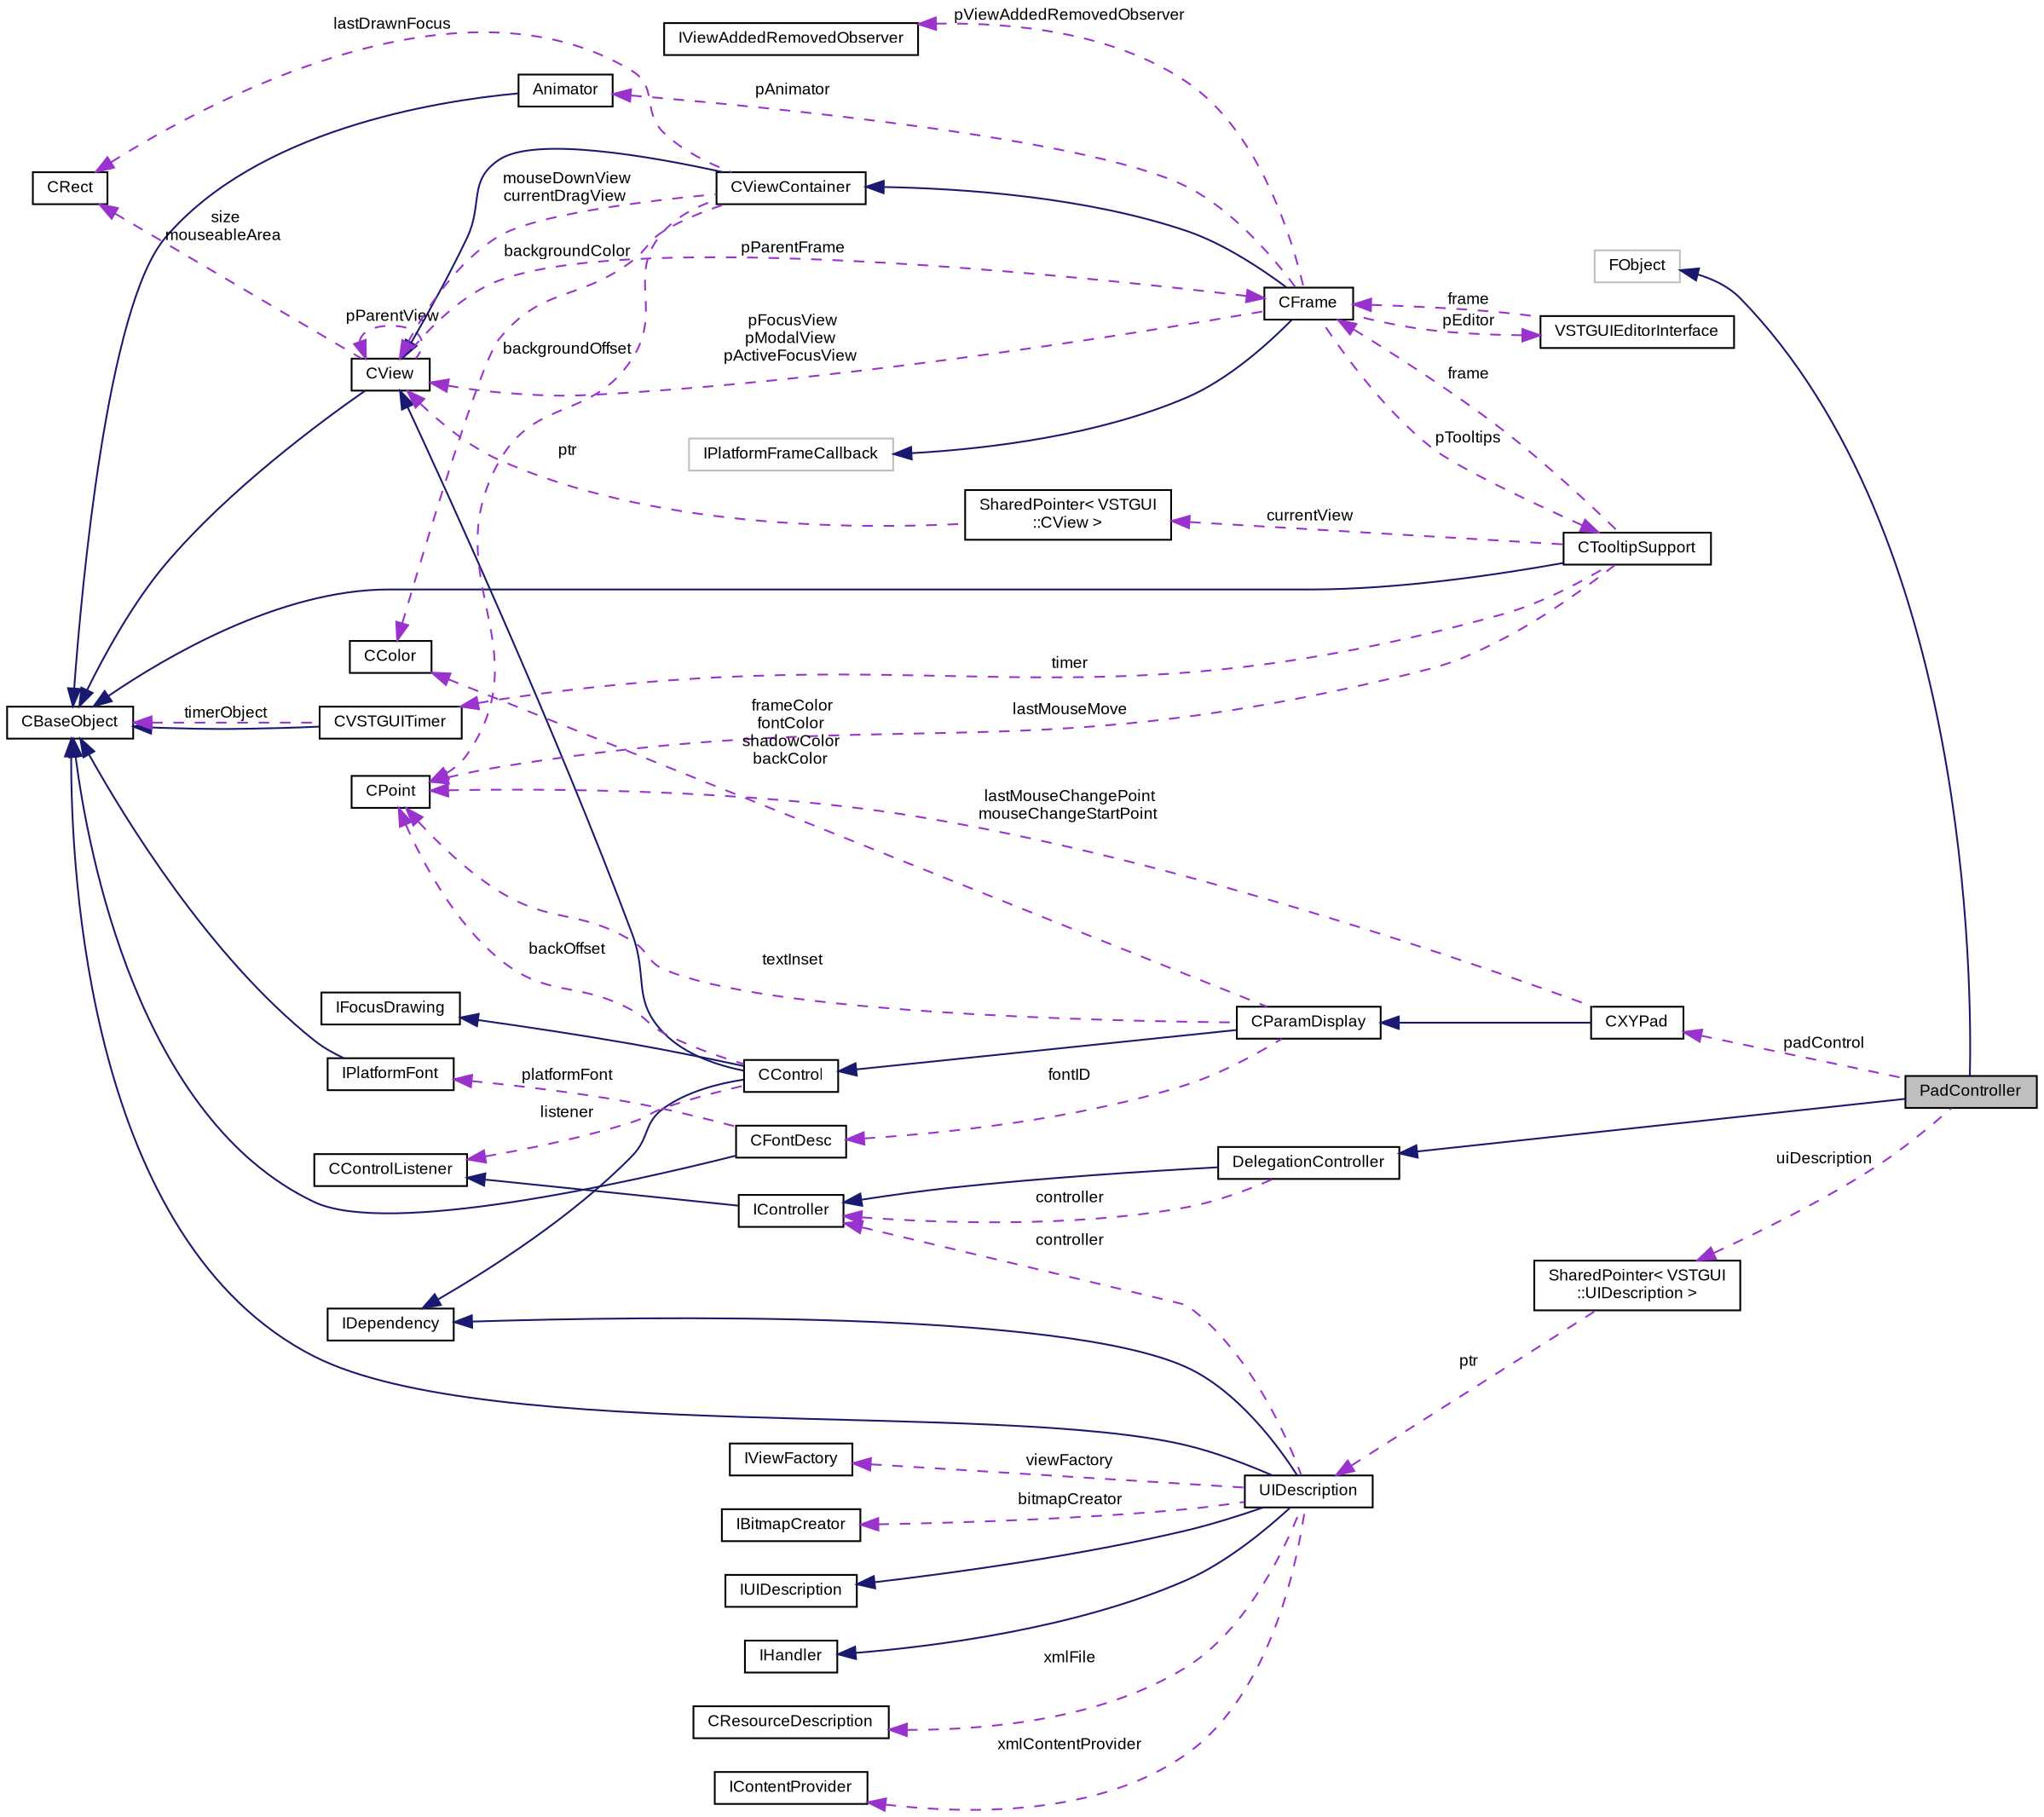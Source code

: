 digraph "PadController"
{
  bgcolor="transparent";
  edge [fontname="Arial",fontsize="9",labelfontname="Arial",labelfontsize="9"];
  node [fontname="Arial",fontsize="9",shape=record];
  rankdir="LR";
  Node1 [label="PadController",height=0.2,width=0.4,color="black", fillcolor="grey75", style="filled" fontcolor="black"];
  Node2 -> Node1 [dir="back",color="midnightblue",fontsize="9",style="solid",fontname="Arial"];
  Node2 [label="FObject",height=0.2,width=0.4,color="grey75"];
  Node3 -> Node1 [dir="back",color="midnightblue",fontsize="9",style="solid",fontname="Arial"];
  Node3 [label="DelegationController",height=0.2,width=0.4,color="black",URL="$class_v_s_t_g_u_i_1_1_delegation_controller.html"];
  Node4 -> Node3 [dir="back",color="midnightblue",fontsize="9",style="solid",fontname="Arial"];
  Node4 [label="IController",height=0.2,width=0.4,color="black",URL="$class_v_s_t_g_u_i_1_1_i_controller.html",tooltip="extension to CControlListener used by UIDescription "];
  Node5 -> Node4 [dir="back",color="midnightblue",fontsize="9",style="solid",fontname="Arial"];
  Node5 [label="CControlListener",height=0.2,width=0.4,color="black",URL="$class_c_control_listener.html"];
  Node4 -> Node3 [dir="back",color="darkorchid3",fontsize="9",style="dashed",label=" controller" ,fontname="Arial"];
  Node6 -> Node1 [dir="back",color="darkorchid3",fontsize="9",style="dashed",label=" padControl" ,fontname="Arial"];
  Node6 [label="CXYPad",height=0.2,width=0.4,color="black",URL="$class_v_s_t_g_u_i_1_1_c_x_y_pad.html"];
  Node7 -> Node6 [dir="back",color="midnightblue",fontsize="9",style="solid",fontname="Arial"];
  Node7 [label="CParamDisplay",height=0.2,width=0.4,color="black",URL="$class_v_s_t_g_u_i_1_1_c_param_display.html",tooltip="a parameter display "];
  Node8 -> Node7 [dir="back",color="midnightblue",fontsize="9",style="solid",fontname="Arial"];
  Node8 [label="CControl",height=0.2,width=0.4,color="black",URL="$class_v_s_t_g_u_i_1_1_c_control.html",tooltip="base class of all VSTGUI controls "];
  Node9 -> Node8 [dir="back",color="midnightblue",fontsize="9",style="solid",fontname="Arial"];
  Node9 [label="CView",height=0.2,width=0.4,color="black",URL="$class_v_s_t_g_u_i_1_1_c_view.html",tooltip="Base Class of all view objects. "];
  Node10 -> Node9 [dir="back",color="midnightblue",fontsize="9",style="solid",fontname="Arial"];
  Node10 [label="CBaseObject",height=0.2,width=0.4,color="black",URL="$class_v_s_t_g_u_i_1_1_c_base_object.html",tooltip="Base Object with reference counter. "];
  Node11 -> Node9 [dir="back",color="darkorchid3",fontsize="9",style="dashed",label=" pParentFrame" ,fontname="Arial"];
  Node11 [label="CFrame",height=0.2,width=0.4,color="black",URL="$class_v_s_t_g_u_i_1_1_c_frame.html",tooltip="The CFrame is the parent container of all views. "];
  Node12 -> Node11 [dir="back",color="midnightblue",fontsize="9",style="solid",fontname="Arial"];
  Node12 [label="CViewContainer",height=0.2,width=0.4,color="black",URL="$class_v_s_t_g_u_i_1_1_c_view_container.html",tooltip="Container Class of CView objects. "];
  Node9 -> Node12 [dir="back",color="midnightblue",fontsize="9",style="solid",fontname="Arial"];
  Node9 -> Node12 [dir="back",color="darkorchid3",fontsize="9",style="dashed",label=" mouseDownView\ncurrentDragView" ,fontname="Arial"];
  Node13 -> Node12 [dir="back",color="darkorchid3",fontsize="9",style="dashed",label=" backgroundOffset" ,fontname="Arial"];
  Node13 [label="CPoint",height=0.2,width=0.4,color="black",URL="$struct_v_s_t_g_u_i_1_1_c_point.html",tooltip="Point structure. "];
  Node14 -> Node12 [dir="back",color="darkorchid3",fontsize="9",style="dashed",label=" backgroundColor" ,fontname="Arial"];
  Node14 [label="CColor",height=0.2,width=0.4,color="black",URL="$struct_v_s_t_g_u_i_1_1_c_color.html",tooltip="RGBA Color structure. "];
  Node15 -> Node12 [dir="back",color="darkorchid3",fontsize="9",style="dashed",label=" lastDrawnFocus" ,fontname="Arial"];
  Node15 [label="CRect",height=0.2,width=0.4,color="black",URL="$struct_v_s_t_g_u_i_1_1_c_rect.html",tooltip="Rect structure. "];
  Node16 -> Node11 [dir="back",color="midnightblue",fontsize="9",style="solid",fontname="Arial"];
  Node16 [label="IPlatformFrameCallback",height=0.2,width=0.4,color="grey75"];
  Node17 -> Node11 [dir="back",color="darkorchid3",fontsize="9",style="dashed",label=" pViewAddedRemovedObserver" ,fontname="Arial"];
  Node17 [label="IViewAddedRemovedObserver",height=0.2,width=0.4,color="black",URL="$class_v_s_t_g_u_i_1_1_i_view_added_removed_observer.html",tooltip="view added removed observer interface for CFrame "];
  Node9 -> Node11 [dir="back",color="darkorchid3",fontsize="9",style="dashed",label=" pFocusView\npModalView\npActiveFocusView" ,fontname="Arial"];
  Node18 -> Node11 [dir="back",color="darkorchid3",fontsize="9",style="dashed",label=" pAnimator" ,fontname="Arial"];
  Node18 [label="Animator",height=0.2,width=0.4,color="black",URL="$class_v_s_t_g_u_i_1_1_animation_1_1_animator.html",tooltip="Animation runner. "];
  Node10 -> Node18 [dir="back",color="midnightblue",fontsize="9",style="solid",fontname="Arial"];
  Node19 -> Node11 [dir="back",color="darkorchid3",fontsize="9",style="dashed",label=" pTooltips" ,fontname="Arial"];
  Node19 [label="CTooltipSupport",height=0.2,width=0.4,color="black",URL="$class_v_s_t_g_u_i_1_1_c_tooltip_support.html",tooltip="Generic Tooltip Support class. "];
  Node10 -> Node19 [dir="back",color="midnightblue",fontsize="9",style="solid",fontname="Arial"];
  Node11 -> Node19 [dir="back",color="darkorchid3",fontsize="9",style="dashed",label=" frame" ,fontname="Arial"];
  Node13 -> Node19 [dir="back",color="darkorchid3",fontsize="9",style="dashed",label=" lastMouseMove" ,fontname="Arial"];
  Node20 -> Node19 [dir="back",color="darkorchid3",fontsize="9",style="dashed",label=" timer" ,fontname="Arial"];
  Node20 [label="CVSTGUITimer",height=0.2,width=0.4,color="black",URL="$class_v_s_t_g_u_i_1_1_c_v_s_t_g_u_i_timer.html",tooltip="A timer class, which posts timer messages to CBaseObjects. "];
  Node10 -> Node20 [dir="back",color="midnightblue",fontsize="9",style="solid",fontname="Arial"];
  Node10 -> Node20 [dir="back",color="darkorchid3",fontsize="9",style="dashed",label=" timerObject" ,fontname="Arial"];
  Node21 -> Node19 [dir="back",color="darkorchid3",fontsize="9",style="dashed",label=" currentView" ,fontname="Arial"];
  Node21 [label="SharedPointer\< VSTGUI\l::CView \>",height=0.2,width=0.4,color="black",URL="$class_v_s_t_g_u_i_1_1_shared_pointer.html"];
  Node9 -> Node21 [dir="back",color="darkorchid3",fontsize="9",style="dashed",label=" ptr" ,fontname="Arial"];
  Node22 -> Node11 [dir="back",color="darkorchid3",fontsize="9",style="dashed",label=" pEditor" ,fontname="Arial"];
  Node22 [label="VSTGUIEditorInterface",height=0.2,width=0.4,color="black",URL="$class_v_s_t_g_u_i_1_1_v_s_t_g_u_i_editor_interface.html"];
  Node11 -> Node22 [dir="back",color="darkorchid3",fontsize="9",style="dashed",label=" frame" ,fontname="Arial"];
  Node9 -> Node9 [dir="back",color="darkorchid3",fontsize="9",style="dashed",label=" pParentView" ,fontname="Arial"];
  Node15 -> Node9 [dir="back",color="darkorchid3",fontsize="9",style="dashed",label=" size\nmouseableArea" ,fontname="Arial"];
  Node23 -> Node8 [dir="back",color="midnightblue",fontsize="9",style="solid",fontname="Arial"];
  Node23 [label="IFocusDrawing",height=0.2,width=0.4,color="black",URL="$class_v_s_t_g_u_i_1_1_i_focus_drawing.html",tooltip="Custom focus drawing interface. "];
  Node24 -> Node8 [dir="back",color="midnightblue",fontsize="9",style="solid",fontname="Arial"];
  Node24 [label="IDependency",height=0.2,width=0.4,color="black",URL="$class_v_s_t_g_u_i_1_1_i_dependency.html",tooltip="simple dependency between objects. "];
  Node5 -> Node8 [dir="back",color="darkorchid3",fontsize="9",style="dashed",label=" listener" ,fontname="Arial"];
  Node13 -> Node8 [dir="back",color="darkorchid3",fontsize="9",style="dashed",label=" backOffset" ,fontname="Arial"];
  Node25 -> Node7 [dir="back",color="darkorchid3",fontsize="9",style="dashed",label=" fontID" ,fontname="Arial"];
  Node25 [label="CFontDesc",height=0.2,width=0.4,color="black",URL="$class_v_s_t_g_u_i_1_1_c_font_desc.html",tooltip="font class "];
  Node10 -> Node25 [dir="back",color="midnightblue",fontsize="9",style="solid",fontname="Arial"];
  Node26 -> Node25 [dir="back",color="darkorchid3",fontsize="9",style="dashed",label=" platformFont" ,fontname="Arial"];
  Node26 [label="IPlatformFont",height=0.2,width=0.4,color="black",URL="$class_v_s_t_g_u_i_1_1_i_platform_font.html",tooltip="platform font class "];
  Node10 -> Node26 [dir="back",color="midnightblue",fontsize="9",style="solid",fontname="Arial"];
  Node13 -> Node7 [dir="back",color="darkorchid3",fontsize="9",style="dashed",label=" textInset" ,fontname="Arial"];
  Node14 -> Node7 [dir="back",color="darkorchid3",fontsize="9",style="dashed",label=" frameColor\nfontColor\nshadowColor\nbackColor" ,fontname="Arial"];
  Node13 -> Node6 [dir="back",color="darkorchid3",fontsize="9",style="dashed",label=" lastMouseChangePoint\nmouseChangeStartPoint" ,fontname="Arial"];
  Node27 -> Node1 [dir="back",color="darkorchid3",fontsize="9",style="dashed",label=" uiDescription" ,fontname="Arial"];
  Node27 [label="SharedPointer\< VSTGUI\l::UIDescription \>",height=0.2,width=0.4,color="black",URL="$class_v_s_t_g_u_i_1_1_shared_pointer.html"];
  Node28 -> Node27 [dir="back",color="darkorchid3",fontsize="9",style="dashed",label=" ptr" ,fontname="Arial"];
  Node28 [label="UIDescription",height=0.2,width=0.4,color="black",URL="$class_v_s_t_g_u_i_1_1_u_i_description.html",tooltip="XML description parser and view creator. "];
  Node10 -> Node28 [dir="back",color="midnightblue",fontsize="9",style="solid",fontname="Arial"];
  Node29 -> Node28 [dir="back",color="midnightblue",fontsize="9",style="solid",fontname="Arial"];
  Node29 [label="IUIDescription",height=0.2,width=0.4,color="black",URL="$class_v_s_t_g_u_i_1_1_i_u_i_description.html"];
  Node30 -> Node28 [dir="back",color="midnightblue",fontsize="9",style="solid",fontname="Arial"];
  Node30 [label="IHandler",height=0.2,width=0.4,color="black",URL="$class_v_s_t_g_u_i_1_1_xml_1_1_i_handler.html"];
  Node24 -> Node28 [dir="back",color="midnightblue",fontsize="9",style="solid",fontname="Arial"];
  Node31 -> Node28 [dir="back",color="darkorchid3",fontsize="9",style="dashed",label=" xmlFile" ,fontname="Arial"];
  Node31 [label="CResourceDescription",height=0.2,width=0.4,color="black",URL="$class_v_s_t_g_u_i_1_1_c_resource_description.html",tooltip="Describes a resource by name or by ID. "];
  Node32 -> Node28 [dir="back",color="darkorchid3",fontsize="9",style="dashed",label=" xmlContentProvider" ,fontname="Arial"];
  Node32 [label="IContentProvider",height=0.2,width=0.4,color="black",URL="$class_v_s_t_g_u_i_1_1_xml_1_1_i_content_provider.html"];
  Node4 -> Node28 [dir="back",color="darkorchid3",fontsize="9",style="dashed",label=" controller" ,fontname="Arial"];
  Node33 -> Node28 [dir="back",color="darkorchid3",fontsize="9",style="dashed",label=" viewFactory" ,fontname="Arial"];
  Node33 [label="IViewFactory",height=0.2,width=0.4,color="black",URL="$class_v_s_t_g_u_i_1_1_i_view_factory.html"];
  Node34 -> Node28 [dir="back",color="darkorchid3",fontsize="9",style="dashed",label=" bitmapCreator" ,fontname="Arial"];
  Node34 [label="IBitmapCreator",height=0.2,width=0.4,color="black",URL="$class_v_s_t_g_u_i_1_1_i_bitmap_creator.html"];
}
